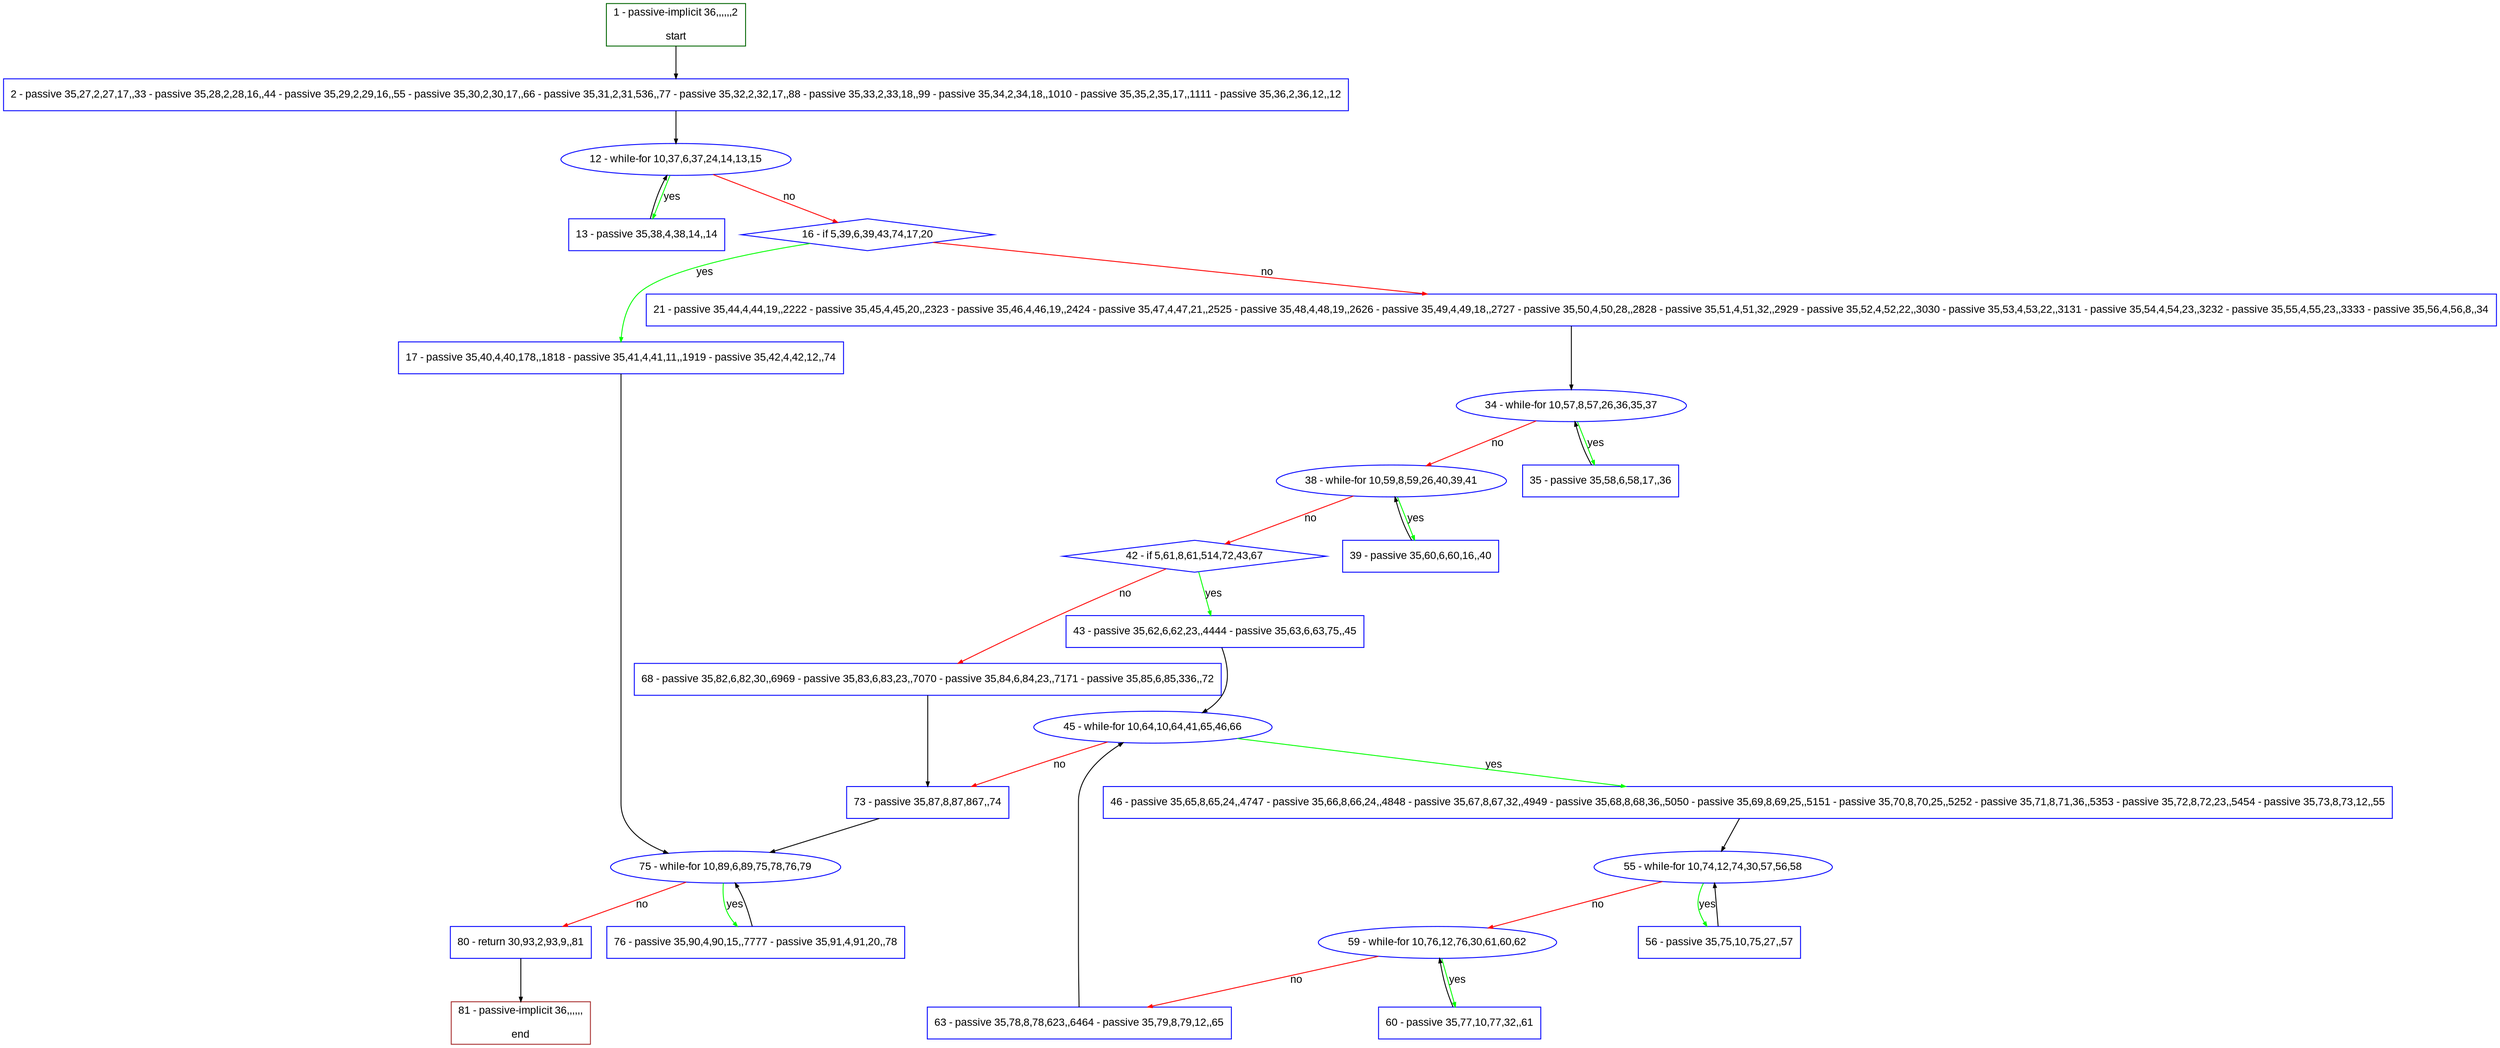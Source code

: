 digraph "" {
  graph [pack="true", label="", fontsize="12", packmode="clust", fontname="Arial", fillcolor="#FFFFCC", bgcolor="white", style="rounded,filled", compound="true"];
  node [node_initialized="no", label="", color="grey", fontsize="12", fillcolor="white", fontname="Arial", style="filled", shape="rectangle", compound="true", fixedsize="false"];
  edge [fontcolor="black", arrowhead="normal", arrowtail="none", arrowsize="0.5", ltail="", label="", color="black", fontsize="12", lhead="", fontname="Arial", dir="forward", compound="true"];
  __N1 [label="2 - passive 35,27,2,27,17,,33 - passive 35,28,2,28,16,,44 - passive 35,29,2,29,16,,55 - passive 35,30,2,30,17,,66 - passive 35,31,2,31,536,,77 - passive 35,32,2,32,17,,88 - passive 35,33,2,33,18,,99 - passive 35,34,2,34,18,,1010 - passive 35,35,2,35,17,,1111 - passive 35,36,2,36,12,,12", color="#0000ff", fillcolor="#ffffff", style="filled", shape="box"];
  __N2 [label="1 - passive-implicit 36,,,,,,2\n\nstart", color="#006400", fillcolor="#ffffff", style="filled", shape="box"];
  __N3 [label="12 - while-for 10,37,6,37,24,14,13,15", color="#0000ff", fillcolor="#ffffff", style="filled", shape="oval"];
  __N4 [label="13 - passive 35,38,4,38,14,,14", color="#0000ff", fillcolor="#ffffff", style="filled", shape="box"];
  __N5 [label="16 - if 5,39,6,39,43,74,17,20", color="#0000ff", fillcolor="#ffffff", style="filled", shape="diamond"];
  __N6 [label="17 - passive 35,40,4,40,178,,1818 - passive 35,41,4,41,11,,1919 - passive 35,42,4,42,12,,74", color="#0000ff", fillcolor="#ffffff", style="filled", shape="box"];
  __N7 [label="21 - passive 35,44,4,44,19,,2222 - passive 35,45,4,45,20,,2323 - passive 35,46,4,46,19,,2424 - passive 35,47,4,47,21,,2525 - passive 35,48,4,48,19,,2626 - passive 35,49,4,49,18,,2727 - passive 35,50,4,50,28,,2828 - passive 35,51,4,51,32,,2929 - passive 35,52,4,52,22,,3030 - passive 35,53,4,53,22,,3131 - passive 35,54,4,54,23,,3232 - passive 35,55,4,55,23,,3333 - passive 35,56,4,56,8,,34", color="#0000ff", fillcolor="#ffffff", style="filled", shape="box"];
  __N8 [label="75 - while-for 10,89,6,89,75,78,76,79", color="#0000ff", fillcolor="#ffffff", style="filled", shape="oval"];
  __N9 [label="34 - while-for 10,57,8,57,26,36,35,37", color="#0000ff", fillcolor="#ffffff", style="filled", shape="oval"];
  __N10 [label="35 - passive 35,58,6,58,17,,36", color="#0000ff", fillcolor="#ffffff", style="filled", shape="box"];
  __N11 [label="38 - while-for 10,59,8,59,26,40,39,41", color="#0000ff", fillcolor="#ffffff", style="filled", shape="oval"];
  __N12 [label="39 - passive 35,60,6,60,16,,40", color="#0000ff", fillcolor="#ffffff", style="filled", shape="box"];
  __N13 [label="42 - if 5,61,8,61,514,72,43,67", color="#0000ff", fillcolor="#ffffff", style="filled", shape="diamond"];
  __N14 [label="43 - passive 35,62,6,62,23,,4444 - passive 35,63,6,63,75,,45", color="#0000ff", fillcolor="#ffffff", style="filled", shape="box"];
  __N15 [label="68 - passive 35,82,6,82,30,,6969 - passive 35,83,6,83,23,,7070 - passive 35,84,6,84,23,,7171 - passive 35,85,6,85,336,,72", color="#0000ff", fillcolor="#ffffff", style="filled", shape="box"];
  __N16 [label="45 - while-for 10,64,10,64,41,65,46,66", color="#0000ff", fillcolor="#ffffff", style="filled", shape="oval"];
  __N17 [label="46 - passive 35,65,8,65,24,,4747 - passive 35,66,8,66,24,,4848 - passive 35,67,8,67,32,,4949 - passive 35,68,8,68,36,,5050 - passive 35,69,8,69,25,,5151 - passive 35,70,8,70,25,,5252 - passive 35,71,8,71,36,,5353 - passive 35,72,8,72,23,,5454 - passive 35,73,8,73,12,,55", color="#0000ff", fillcolor="#ffffff", style="filled", shape="box"];
  __N18 [label="73 - passive 35,87,8,87,867,,74", color="#0000ff", fillcolor="#ffffff", style="filled", shape="box"];
  __N19 [label="55 - while-for 10,74,12,74,30,57,56,58", color="#0000ff", fillcolor="#ffffff", style="filled", shape="oval"];
  __N20 [label="56 - passive 35,75,10,75,27,,57", color="#0000ff", fillcolor="#ffffff", style="filled", shape="box"];
  __N21 [label="59 - while-for 10,76,12,76,30,61,60,62", color="#0000ff", fillcolor="#ffffff", style="filled", shape="oval"];
  __N22 [label="60 - passive 35,77,10,77,32,,61", color="#0000ff", fillcolor="#ffffff", style="filled", shape="box"];
  __N23 [label="63 - passive 35,78,8,78,623,,6464 - passive 35,79,8,79,12,,65", color="#0000ff", fillcolor="#ffffff", style="filled", shape="box"];
  __N24 [label="76 - passive 35,90,4,90,15,,7777 - passive 35,91,4,91,20,,78", color="#0000ff", fillcolor="#ffffff", style="filled", shape="box"];
  __N25 [label="80 - return 30,93,2,93,9,,81", color="#0000ff", fillcolor="#ffffff", style="filled", shape="box"];
  __N26 [label="81 - passive-implicit 36,,,,,,\n\nend", color="#a52a2a", fillcolor="#ffffff", style="filled", shape="box"];
  __N2 -> __N1 [arrowhead="normal", arrowtail="none", color="#000000", label="", dir="forward"];
  __N1 -> __N3 [arrowhead="normal", arrowtail="none", color="#000000", label="", dir="forward"];
  __N3 -> __N4 [arrowhead="normal", arrowtail="none", color="#00ff00", label="yes", dir="forward"];
  __N4 -> __N3 [arrowhead="normal", arrowtail="none", color="#000000", label="", dir="forward"];
  __N3 -> __N5 [arrowhead="normal", arrowtail="none", color="#ff0000", label="no", dir="forward"];
  __N5 -> __N6 [arrowhead="normal", arrowtail="none", color="#00ff00", label="yes", dir="forward"];
  __N5 -> __N7 [arrowhead="normal", arrowtail="none", color="#ff0000", label="no", dir="forward"];
  __N6 -> __N8 [arrowhead="normal", arrowtail="none", color="#000000", label="", dir="forward"];
  __N7 -> __N9 [arrowhead="normal", arrowtail="none", color="#000000", label="", dir="forward"];
  __N9 -> __N10 [arrowhead="normal", arrowtail="none", color="#00ff00", label="yes", dir="forward"];
  __N10 -> __N9 [arrowhead="normal", arrowtail="none", color="#000000", label="", dir="forward"];
  __N9 -> __N11 [arrowhead="normal", arrowtail="none", color="#ff0000", label="no", dir="forward"];
  __N11 -> __N12 [arrowhead="normal", arrowtail="none", color="#00ff00", label="yes", dir="forward"];
  __N12 -> __N11 [arrowhead="normal", arrowtail="none", color="#000000", label="", dir="forward"];
  __N11 -> __N13 [arrowhead="normal", arrowtail="none", color="#ff0000", label="no", dir="forward"];
  __N13 -> __N14 [arrowhead="normal", arrowtail="none", color="#00ff00", label="yes", dir="forward"];
  __N13 -> __N15 [arrowhead="normal", arrowtail="none", color="#ff0000", label="no", dir="forward"];
  __N14 -> __N16 [arrowhead="normal", arrowtail="none", color="#000000", label="", dir="forward"];
  __N16 -> __N17 [arrowhead="normal", arrowtail="none", color="#00ff00", label="yes", dir="forward"];
  __N16 -> __N18 [arrowhead="normal", arrowtail="none", color="#ff0000", label="no", dir="forward"];
  __N17 -> __N19 [arrowhead="normal", arrowtail="none", color="#000000", label="", dir="forward"];
  __N19 -> __N20 [arrowhead="normal", arrowtail="none", color="#00ff00", label="yes", dir="forward"];
  __N20 -> __N19 [arrowhead="normal", arrowtail="none", color="#000000", label="", dir="forward"];
  __N19 -> __N21 [arrowhead="normal", arrowtail="none", color="#ff0000", label="no", dir="forward"];
  __N21 -> __N22 [arrowhead="normal", arrowtail="none", color="#00ff00", label="yes", dir="forward"];
  __N22 -> __N21 [arrowhead="normal", arrowtail="none", color="#000000", label="", dir="forward"];
  __N21 -> __N23 [arrowhead="normal", arrowtail="none", color="#ff0000", label="no", dir="forward"];
  __N23 -> __N16 [arrowhead="normal", arrowtail="none", color="#000000", label="", dir="forward"];
  __N15 -> __N18 [arrowhead="normal", arrowtail="none", color="#000000", label="", dir="forward"];
  __N18 -> __N8 [arrowhead="normal", arrowtail="none", color="#000000", label="", dir="forward"];
  __N8 -> __N24 [arrowhead="normal", arrowtail="none", color="#00ff00", label="yes", dir="forward"];
  __N24 -> __N8 [arrowhead="normal", arrowtail="none", color="#000000", label="", dir="forward"];
  __N8 -> __N25 [arrowhead="normal", arrowtail="none", color="#ff0000", label="no", dir="forward"];
  __N25 -> __N26 [arrowhead="normal", arrowtail="none", color="#000000", label="", dir="forward"];
}
